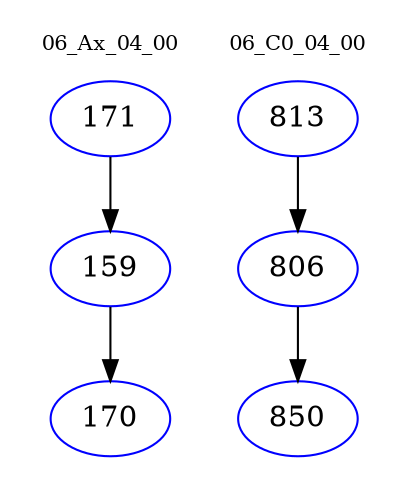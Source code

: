 digraph{
subgraph cluster_0 {
color = white
label = "06_Ax_04_00";
fontsize=10;
T0_171 [label="171", color="blue"]
T0_171 -> T0_159 [color="black"]
T0_159 [label="159", color="blue"]
T0_159 -> T0_170 [color="black"]
T0_170 [label="170", color="blue"]
}
subgraph cluster_1 {
color = white
label = "06_C0_04_00";
fontsize=10;
T1_813 [label="813", color="blue"]
T1_813 -> T1_806 [color="black"]
T1_806 [label="806", color="blue"]
T1_806 -> T1_850 [color="black"]
T1_850 [label="850", color="blue"]
}
}
